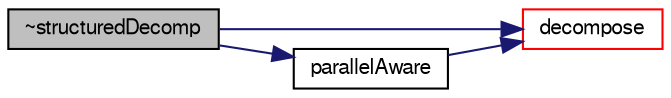 digraph "~structuredDecomp"
{
  bgcolor="transparent";
  edge [fontname="FreeSans",fontsize="10",labelfontname="FreeSans",labelfontsize="10"];
  node [fontname="FreeSans",fontsize="10",shape=record];
  rankdir="LR";
  Node311 [label="~structuredDecomp",height=0.2,width=0.4,color="black", fillcolor="grey75", style="filled", fontcolor="black"];
  Node311 -> Node312 [color="midnightblue",fontsize="10",style="solid",fontname="FreeSans"];
  Node312 [label="decompose",height=0.2,width=0.4,color="red",URL="$a28626.html#a971139d60fbf525c8a4dae56d9a386da",tooltip="Return for every coordinate the wanted processor number. Use the. "];
  Node311 -> Node797 [color="midnightblue",fontsize="10",style="solid",fontname="FreeSans"];
  Node797 [label="parallelAware",height=0.2,width=0.4,color="black",URL="$a28626.html#a77e9af808a5829cb0a4383f9c3dd5b21",tooltip="Is method parallel aware (i.e. does it synchronize domains across. "];
  Node797 -> Node312 [color="midnightblue",fontsize="10",style="solid",fontname="FreeSans"];
}
